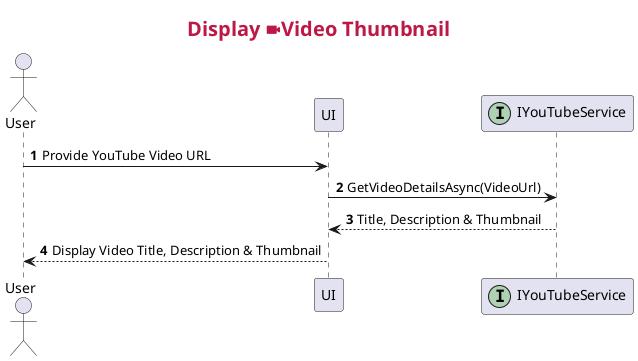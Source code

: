 @startuml Display Video Card (Thumbnail)

title: <font color="#bc1948"><size:20>Display <&video>Video Thumbnail</size></font>

actor User
participant UI
participant IYouTubeService <<(I, #ADD1B2)>>

autonumber
User->UI: Provide YouTube Video URL
UI->IYouTubeService: GetVideoDetailsAsync(VideoUrl)
IYouTubeService-->UI: Title, Description & Thumbnail
UI-->User: Display Video Title, Description & Thumbnail

@enduml